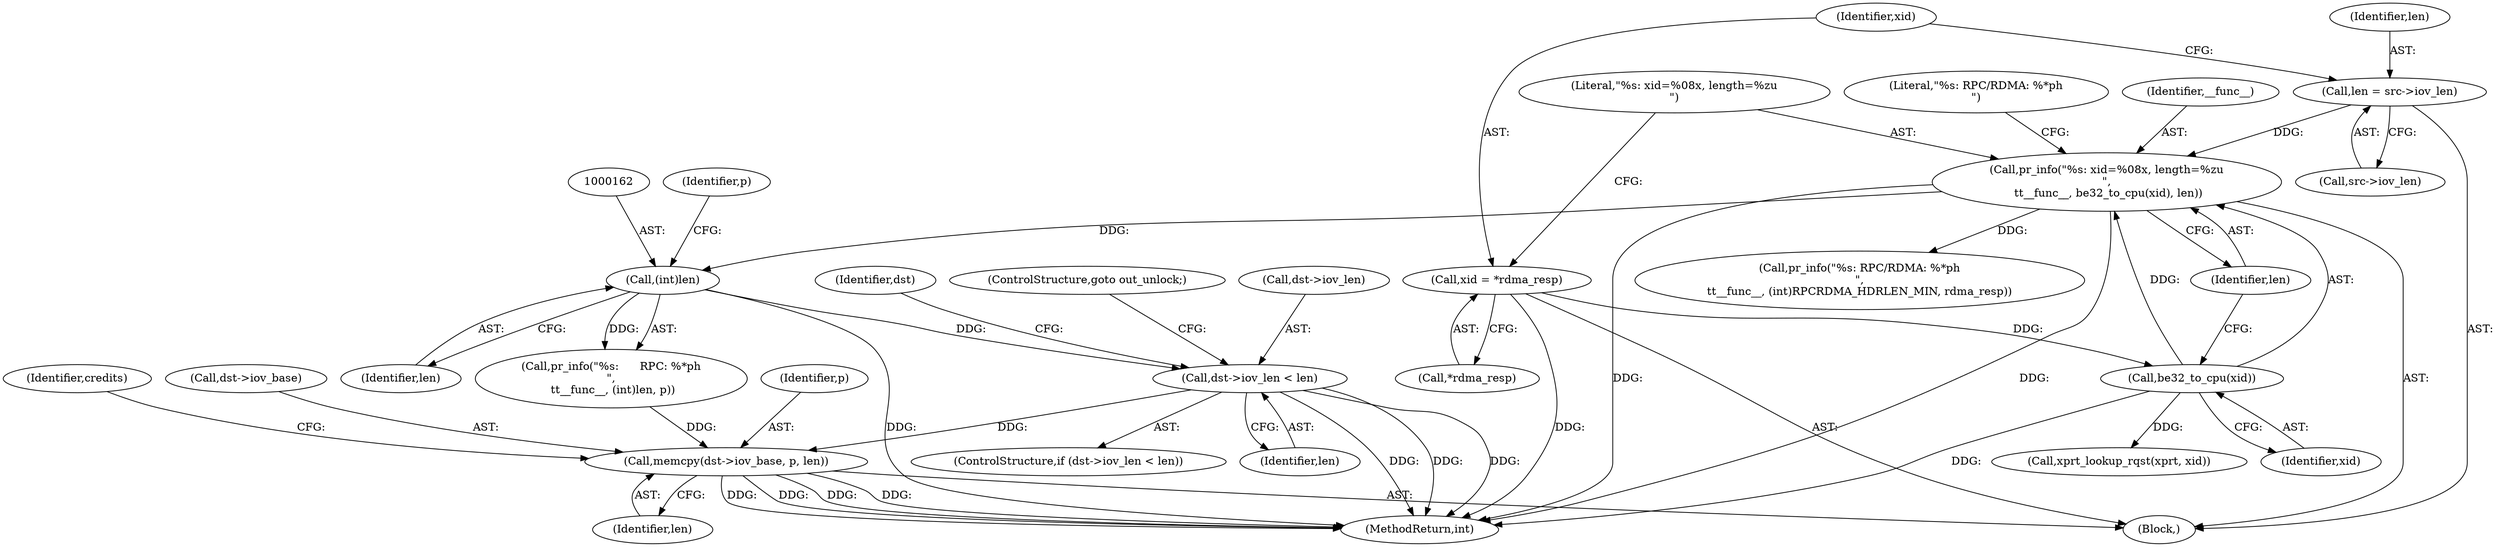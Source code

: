 digraph "0_linux_c70422f760c120480fee4de6c38804c72aa26bc1_23@pointer" {
"1000212" [label="(Call,dst->iov_len < len)"];
"1000161" [label="(Call,(int)len)"];
"1000145" [label="(Call,pr_info(\"%s: xid=%08x, length=%zu\n\",\n \t\t__func__, be32_to_cpu(xid), len))"];
"1000148" [label="(Call,be32_to_cpu(xid))"];
"1000141" [label="(Call,xid = *rdma_resp)"];
"1000136" [label="(Call,len = src->iov_len)"];
"1000218" [label="(Call,memcpy(dst->iov_base, p, len))"];
"1000150" [label="(Identifier,len)"];
"1000137" [label="(Identifier,len)"];
"1000149" [label="(Identifier,xid)"];
"1000141" [label="(Call,xid = *rdma_resp)"];
"1000151" [label="(Call,pr_info(\"%s: RPC/RDMA: %*ph\n\",\n\t\t__func__, (int)RPCRDMA_HDRLEN_MIN, rdma_resp))"];
"1000211" [label="(ControlStructure,if (dst->iov_len < len))"];
"1000146" [label="(Literal,\"%s: xid=%08x, length=%zu\n\")"];
"1000147" [label="(Identifier,__func__)"];
"1000219" [label="(Call,dst->iov_base)"];
"1000213" [label="(Call,dst->iov_len)"];
"1000164" [label="(Identifier,p)"];
"1000152" [label="(Literal,\"%s: RPC/RDMA: %*ph\n\")"];
"1000212" [label="(Call,dst->iov_len < len)"];
"1000218" [label="(Call,memcpy(dst->iov_base, p, len))"];
"1000223" [label="(Identifier,len)"];
"1000216" [label="(Identifier,len)"];
"1000163" [label="(Identifier,len)"];
"1000161" [label="(Call,(int)len)"];
"1000143" [label="(Call,*rdma_resp)"];
"1000136" [label="(Call,len = src->iov_len)"];
"1000148" [label="(Call,be32_to_cpu(xid))"];
"1000106" [label="(Block,)"];
"1000183" [label="(Call,xprt_lookup_rqst(xprt, xid))"];
"1000158" [label="(Call,pr_info(\"%s:      RPC: %*ph\n\",\n \t\t__func__, (int)len, p))"];
"1000220" [label="(Identifier,dst)"];
"1000138" [label="(Call,src->iov_len)"];
"1000222" [label="(Identifier,p)"];
"1000225" [label="(Identifier,credits)"];
"1000314" [label="(MethodReturn,int)"];
"1000145" [label="(Call,pr_info(\"%s: xid=%08x, length=%zu\n\",\n \t\t__func__, be32_to_cpu(xid), len))"];
"1000142" [label="(Identifier,xid)"];
"1000217" [label="(ControlStructure,goto out_unlock;)"];
"1000212" -> "1000211"  [label="AST: "];
"1000212" -> "1000216"  [label="CFG: "];
"1000213" -> "1000212"  [label="AST: "];
"1000216" -> "1000212"  [label="AST: "];
"1000217" -> "1000212"  [label="CFG: "];
"1000220" -> "1000212"  [label="CFG: "];
"1000212" -> "1000314"  [label="DDG: "];
"1000212" -> "1000314"  [label="DDG: "];
"1000212" -> "1000314"  [label="DDG: "];
"1000161" -> "1000212"  [label="DDG: "];
"1000212" -> "1000218"  [label="DDG: "];
"1000161" -> "1000158"  [label="AST: "];
"1000161" -> "1000163"  [label="CFG: "];
"1000162" -> "1000161"  [label="AST: "];
"1000163" -> "1000161"  [label="AST: "];
"1000164" -> "1000161"  [label="CFG: "];
"1000161" -> "1000314"  [label="DDG: "];
"1000161" -> "1000158"  [label="DDG: "];
"1000145" -> "1000161"  [label="DDG: "];
"1000145" -> "1000106"  [label="AST: "];
"1000145" -> "1000150"  [label="CFG: "];
"1000146" -> "1000145"  [label="AST: "];
"1000147" -> "1000145"  [label="AST: "];
"1000148" -> "1000145"  [label="AST: "];
"1000150" -> "1000145"  [label="AST: "];
"1000152" -> "1000145"  [label="CFG: "];
"1000145" -> "1000314"  [label="DDG: "];
"1000145" -> "1000314"  [label="DDG: "];
"1000148" -> "1000145"  [label="DDG: "];
"1000136" -> "1000145"  [label="DDG: "];
"1000145" -> "1000151"  [label="DDG: "];
"1000148" -> "1000149"  [label="CFG: "];
"1000149" -> "1000148"  [label="AST: "];
"1000150" -> "1000148"  [label="CFG: "];
"1000148" -> "1000314"  [label="DDG: "];
"1000141" -> "1000148"  [label="DDG: "];
"1000148" -> "1000183"  [label="DDG: "];
"1000141" -> "1000106"  [label="AST: "];
"1000141" -> "1000143"  [label="CFG: "];
"1000142" -> "1000141"  [label="AST: "];
"1000143" -> "1000141"  [label="AST: "];
"1000146" -> "1000141"  [label="CFG: "];
"1000141" -> "1000314"  [label="DDG: "];
"1000136" -> "1000106"  [label="AST: "];
"1000136" -> "1000138"  [label="CFG: "];
"1000137" -> "1000136"  [label="AST: "];
"1000138" -> "1000136"  [label="AST: "];
"1000142" -> "1000136"  [label="CFG: "];
"1000218" -> "1000106"  [label="AST: "];
"1000218" -> "1000223"  [label="CFG: "];
"1000219" -> "1000218"  [label="AST: "];
"1000222" -> "1000218"  [label="AST: "];
"1000223" -> "1000218"  [label="AST: "];
"1000225" -> "1000218"  [label="CFG: "];
"1000218" -> "1000314"  [label="DDG: "];
"1000218" -> "1000314"  [label="DDG: "];
"1000218" -> "1000314"  [label="DDG: "];
"1000218" -> "1000314"  [label="DDG: "];
"1000158" -> "1000218"  [label="DDG: "];
}
